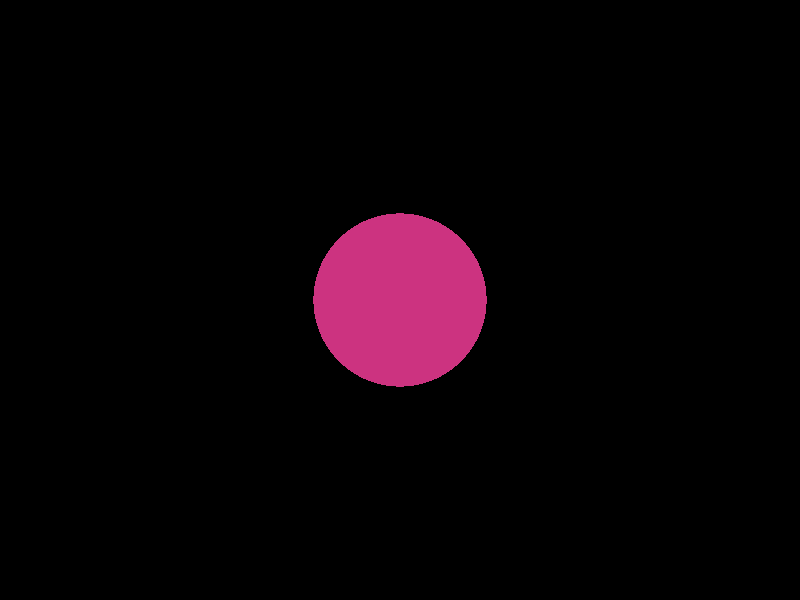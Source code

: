 camera {
  location  <0, 0, 14>
  up        <0,  1,  0>
  right     <1.33333, 0,  0>
  look_at   <0, 0, 0>
}

sphere { <0, 0, 0>, 2
  pigment { color rgb <0.8, 0.2, 0.5>}
}
